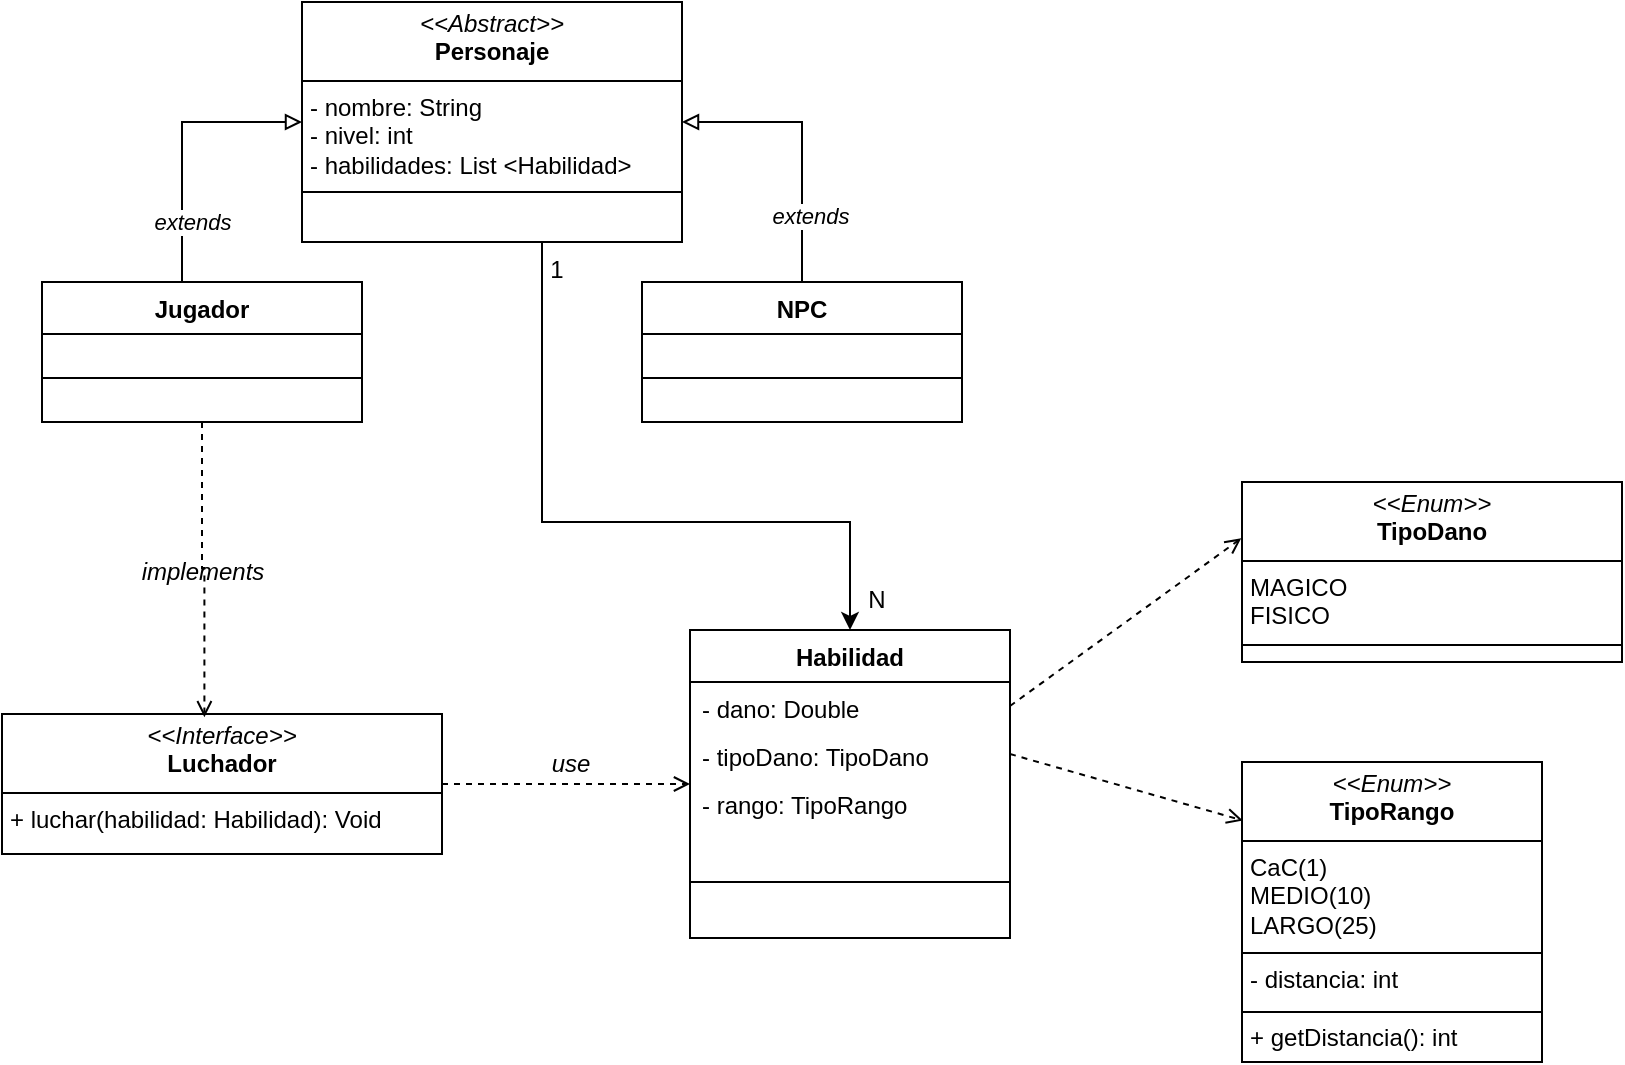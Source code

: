 <mxfile version="26.0.13">
  <diagram name="Página-1" id="aC1VVTU_bQ6BDycEGreB">
    <mxGraphModel grid="1" page="1" gridSize="10" guides="1" tooltips="1" connect="1" arrows="1" fold="1" pageScale="1" pageWidth="827" pageHeight="1169" math="0" shadow="0">
      <root>
        <mxCell id="0" />
        <mxCell id="1" parent="0" />
        <mxCell id="SNcfXB7Dtnq00n7pY2ju-29" style="edgeStyle=orthogonalEdgeStyle;rounded=0;orthogonalLoop=1;jettySize=auto;html=1;endArrow=block;endFill=0;" edge="1" parent="1" source="SNcfXB7Dtnq00n7pY2ju-7" target="SNcfXB7Dtnq00n7pY2ju-24">
          <mxGeometry relative="1" as="geometry">
            <Array as="points">
              <mxPoint x="80" y="160" />
            </Array>
          </mxGeometry>
        </mxCell>
        <mxCell id="aDYJrNWGPohI8FFVhQwB-7" value="&lt;i&gt;extends&lt;/i&gt;" style="edgeLabel;html=1;align=center;verticalAlign=middle;resizable=0;points=[];" connectable="0" vertex="1" parent="SNcfXB7Dtnq00n7pY2ju-29">
          <mxGeometry x="-0.422" relative="1" as="geometry">
            <mxPoint x="5" y="10" as="offset" />
          </mxGeometry>
        </mxCell>
        <mxCell id="SNcfXB7Dtnq00n7pY2ju-7" value="Jugador" style="swimlane;fontStyle=1;align=center;verticalAlign=top;childLayout=stackLayout;horizontal=1;startSize=26;horizontalStack=0;resizeParent=1;resizeParentMax=0;resizeLast=0;collapsible=1;marginBottom=0;whiteSpace=wrap;html=1;" vertex="1" parent="1">
          <mxGeometry x="10" y="240" width="160" height="70" as="geometry" />
        </mxCell>
        <mxCell id="SNcfXB7Dtnq00n7pY2ju-9" value="" style="line;strokeWidth=1;fillColor=none;align=left;verticalAlign=middle;spacingTop=-1;spacingLeft=3;spacingRight=3;rotatable=0;labelPosition=right;points=[];portConstraint=eastwest;strokeColor=inherit;" vertex="1" parent="SNcfXB7Dtnq00n7pY2ju-7">
          <mxGeometry y="26" width="160" height="44" as="geometry" />
        </mxCell>
        <mxCell id="aDYJrNWGPohI8FFVhQwB-1" style="edgeStyle=orthogonalEdgeStyle;rounded=0;orthogonalLoop=1;jettySize=auto;html=1;entryX=1;entryY=0.5;entryDx=0;entryDy=0;endArrow=block;endFill=0;" edge="1" parent="1" source="SNcfXB7Dtnq00n7pY2ju-11" target="SNcfXB7Dtnq00n7pY2ju-24">
          <mxGeometry relative="1" as="geometry" />
        </mxCell>
        <mxCell id="SNcfXB7Dtnq00n7pY2ju-11" value="NPC" style="swimlane;fontStyle=1;align=center;verticalAlign=top;childLayout=stackLayout;horizontal=1;startSize=26;horizontalStack=0;resizeParent=1;resizeParentMax=0;resizeLast=0;collapsible=1;marginBottom=0;whiteSpace=wrap;html=1;" vertex="1" parent="1">
          <mxGeometry x="310" y="240" width="160" height="70" as="geometry" />
        </mxCell>
        <mxCell id="SNcfXB7Dtnq00n7pY2ju-13" value="" style="line;strokeWidth=1;fillColor=none;align=left;verticalAlign=middle;spacingTop=-1;spacingLeft=3;spacingRight=3;rotatable=0;labelPosition=right;points=[];portConstraint=eastwest;strokeColor=inherit;" vertex="1" parent="SNcfXB7Dtnq00n7pY2ju-11">
          <mxGeometry y="26" width="160" height="44" as="geometry" />
        </mxCell>
        <mxCell id="aDYJrNWGPohI8FFVhQwB-18" style="edgeStyle=orthogonalEdgeStyle;rounded=0;orthogonalLoop=1;jettySize=auto;html=1;entryX=0.5;entryY=0;entryDx=0;entryDy=0;" edge="1" parent="1" source="SNcfXB7Dtnq00n7pY2ju-24" target="aDYJrNWGPohI8FFVhQwB-9">
          <mxGeometry relative="1" as="geometry">
            <Array as="points">
              <mxPoint x="260" y="360" />
              <mxPoint x="414" y="360" />
            </Array>
          </mxGeometry>
        </mxCell>
        <mxCell id="SNcfXB7Dtnq00n7pY2ju-24" value="&lt;p style=&quot;margin:0px;margin-top:4px;text-align:center;&quot;&gt;&lt;i&gt;&amp;lt;&amp;lt;Abstract&amp;gt;&amp;gt;&lt;/i&gt;&lt;br&gt;&lt;b&gt;Personaje&lt;/b&gt;&lt;/p&gt;&lt;hr style=&quot;border-style:solid;&quot; size=&quot;1&quot;&gt;&lt;p style=&quot;margin:0px;margin-left:4px;&quot;&gt;- nombre: String&lt;br&gt;- nivel: int&lt;/p&gt;&lt;p style=&quot;margin:0px;margin-left:4px;&quot;&gt;- habilidades: List &amp;lt;Habilidad&amp;gt;&lt;/p&gt;" style="verticalAlign=top;align=left;overflow=fill;html=1;whiteSpace=wrap;" vertex="1" parent="1">
          <mxGeometry x="140" y="100" width="190" height="120" as="geometry" />
        </mxCell>
        <mxCell id="aDYJrNWGPohI8FFVhQwB-14" style="edgeStyle=orthogonalEdgeStyle;rounded=0;orthogonalLoop=1;jettySize=auto;html=1;entryX=0;entryY=0.5;entryDx=0;entryDy=0;dashed=1;endArrow=open;endFill=0;" edge="1" parent="1" source="aDYJrNWGPohI8FFVhQwB-3" target="aDYJrNWGPohI8FFVhQwB-9">
          <mxGeometry relative="1" as="geometry" />
        </mxCell>
        <mxCell id="aDYJrNWGPohI8FFVhQwB-3" value="&lt;p style=&quot;margin:0px;margin-top:4px;text-align:center;&quot;&gt;&lt;i&gt;&amp;lt;&amp;lt;Interface&amp;gt;&amp;gt;&lt;/i&gt;&lt;br&gt;&lt;b&gt;Luchador&lt;/b&gt;&lt;/p&gt;&lt;hr size=&quot;1&quot; style=&quot;border-style:solid;&quot;&gt;&lt;p style=&quot;margin:0px;margin-left:4px;&quot;&gt;+ luchar(habilidad: Habilidad): Void&lt;br&gt;&lt;br&gt;&lt;/p&gt;" style="verticalAlign=top;align=left;overflow=fill;html=1;whiteSpace=wrap;" vertex="1" parent="1">
          <mxGeometry x="-10" y="456" width="220" height="70" as="geometry" />
        </mxCell>
        <mxCell id="aDYJrNWGPohI8FFVhQwB-8" value="&lt;i&gt;extends&lt;/i&gt;" style="edgeLabel;html=1;align=center;verticalAlign=middle;resizable=0;points=[];" connectable="0" vertex="1" parent="1">
          <mxGeometry x="394" y="206.8" as="geometry" />
        </mxCell>
        <mxCell id="aDYJrNWGPohI8FFVhQwB-23" style="rounded=0;orthogonalLoop=1;jettySize=auto;html=1;dashed=1;endArrow=open;endFill=0;exitX=1;exitY=0.5;exitDx=0;exitDy=0;entryX=-0.002;entryY=0.313;entryDx=0;entryDy=0;entryPerimeter=0;" edge="1" parent="1" source="aDYJrNWGPohI8FFVhQwB-10" target="aDYJrNWGPohI8FFVhQwB-13">
          <mxGeometry relative="1" as="geometry" />
        </mxCell>
        <mxCell id="aDYJrNWGPohI8FFVhQwB-24" style="rounded=0;orthogonalLoop=1;jettySize=auto;html=1;dashed=1;endArrow=open;endFill=0;entryX=0.003;entryY=0.195;entryDx=0;entryDy=0;entryPerimeter=0;exitX=1;exitY=0.5;exitDx=0;exitDy=0;" edge="1" parent="1" source="aDYJrNWGPohI8FFVhQwB-16" target="aDYJrNWGPohI8FFVhQwB-17">
          <mxGeometry relative="1" as="geometry" />
        </mxCell>
        <mxCell id="aDYJrNWGPohI8FFVhQwB-9" value="Habilidad" style="swimlane;fontStyle=1;align=center;verticalAlign=top;childLayout=stackLayout;horizontal=1;startSize=26;horizontalStack=0;resizeParent=1;resizeParentMax=0;resizeLast=0;collapsible=1;marginBottom=0;whiteSpace=wrap;html=1;" vertex="1" parent="1">
          <mxGeometry x="334" y="414" width="160" height="154" as="geometry" />
        </mxCell>
        <mxCell id="aDYJrNWGPohI8FFVhQwB-10" value="- dano: Double" style="text;strokeColor=none;fillColor=none;align=left;verticalAlign=top;spacingLeft=4;spacingRight=4;overflow=hidden;rotatable=0;points=[[0,0.5],[1,0.5]];portConstraint=eastwest;whiteSpace=wrap;html=1;" vertex="1" parent="aDYJrNWGPohI8FFVhQwB-9">
          <mxGeometry y="26" width="160" height="24" as="geometry" />
        </mxCell>
        <mxCell id="aDYJrNWGPohI8FFVhQwB-16" value="- tipoDano: TipoDano" style="text;strokeColor=none;fillColor=none;align=left;verticalAlign=top;spacingLeft=4;spacingRight=4;overflow=hidden;rotatable=0;points=[[0,0.5],[1,0.5]];portConstraint=eastwest;whiteSpace=wrap;html=1;" vertex="1" parent="aDYJrNWGPohI8FFVhQwB-9">
          <mxGeometry y="50" width="160" height="24" as="geometry" />
        </mxCell>
        <mxCell id="aDYJrNWGPohI8FFVhQwB-31" value="- rango: TipoRango" style="text;strokeColor=none;fillColor=none;align=left;verticalAlign=top;spacingLeft=4;spacingRight=4;overflow=hidden;rotatable=0;points=[[0,0.5],[1,0.5]];portConstraint=eastwest;whiteSpace=wrap;html=1;" vertex="1" parent="aDYJrNWGPohI8FFVhQwB-9">
          <mxGeometry y="74" width="160" height="24" as="geometry" />
        </mxCell>
        <mxCell id="aDYJrNWGPohI8FFVhQwB-11" value="" style="line;strokeWidth=1;fillColor=none;align=left;verticalAlign=middle;spacingTop=-1;spacingLeft=3;spacingRight=3;rotatable=0;labelPosition=right;points=[];portConstraint=eastwest;strokeColor=inherit;" vertex="1" parent="aDYJrNWGPohI8FFVhQwB-9">
          <mxGeometry y="98" width="160" height="56" as="geometry" />
        </mxCell>
        <mxCell id="aDYJrNWGPohI8FFVhQwB-13" value="&lt;p style=&quot;margin:0px;margin-top:4px;text-align:center;&quot;&gt;&lt;i&gt;&amp;lt;&amp;lt;Enum&amp;gt;&amp;gt;&lt;/i&gt;&lt;br&gt;&lt;b&gt;TipoDano&lt;/b&gt;&lt;/p&gt;&lt;hr size=&quot;1&quot; style=&quot;border-style:solid;&quot;&gt;&lt;p style=&quot;margin:0px;margin-left:4px;&quot;&gt;MAGICO&lt;br&gt;FISICO&lt;/p&gt;&lt;hr size=&quot;1&quot; style=&quot;border-style:solid;&quot;&gt;&lt;p style=&quot;margin:0px;margin-left:4px;&quot;&gt;&lt;br&gt;&lt;/p&gt;" style="verticalAlign=top;align=left;overflow=fill;html=1;whiteSpace=wrap;" vertex="1" parent="1">
          <mxGeometry x="610" y="340" width="190" height="90" as="geometry" />
        </mxCell>
        <mxCell id="aDYJrNWGPohI8FFVhQwB-15" value="&lt;i&gt;use&lt;/i&gt;" style="text;html=1;align=center;verticalAlign=middle;resizable=0;points=[];autosize=1;strokeColor=none;fillColor=none;" vertex="1" parent="1">
          <mxGeometry x="254" y="466" width="40" height="30" as="geometry" />
        </mxCell>
        <mxCell id="aDYJrNWGPohI8FFVhQwB-17" value="&lt;p style=&quot;margin:0px;margin-top:4px;text-align:center;&quot;&gt;&lt;i&gt;&amp;lt;&amp;lt;Enum&amp;gt;&amp;gt;&lt;/i&gt;&lt;br&gt;&lt;b&gt;TipoRango&lt;/b&gt;&lt;/p&gt;&lt;hr size=&quot;1&quot; style=&quot;border-style:solid;&quot;&gt;&lt;p style=&quot;margin:0px;margin-left:4px;&quot;&gt;CaC(1)&lt;/p&gt;&lt;p style=&quot;margin:0px;margin-left:4px;&quot;&gt;MEDIO(10)&lt;/p&gt;&lt;p style=&quot;margin:0px;margin-left:4px;&quot;&gt;LARGO(25)&lt;/p&gt;&lt;hr size=&quot;1&quot; style=&quot;border-style:solid;&quot;&gt;&lt;p style=&quot;margin:0px;margin-left:4px;&quot;&gt;- distancia: int&lt;/p&gt;&lt;p style=&quot;margin:0px;margin-left:4px;&quot;&gt;&lt;br&gt;&lt;/p&gt;&lt;p style=&quot;margin:0px;margin-left:4px;&quot;&gt;+ getDistancia(): int&amp;nbsp;&lt;/p&gt;&lt;p style=&quot;margin:0px;margin-left:4px;&quot;&gt;&lt;br&gt;&lt;/p&gt;" style="verticalAlign=top;align=left;overflow=fill;html=1;whiteSpace=wrap;" vertex="1" parent="1">
          <mxGeometry x="610" y="480" width="150" height="150" as="geometry" />
        </mxCell>
        <mxCell id="aDYJrNWGPohI8FFVhQwB-19" value="N" style="text;html=1;align=center;verticalAlign=middle;resizable=0;points=[];autosize=1;strokeColor=none;fillColor=none;" vertex="1" parent="1">
          <mxGeometry x="412" y="384" width="30" height="30" as="geometry" />
        </mxCell>
        <mxCell id="aDYJrNWGPohI8FFVhQwB-20" value="1" style="text;html=1;align=center;verticalAlign=middle;resizable=0;points=[];autosize=1;strokeColor=none;fillColor=none;" vertex="1" parent="1">
          <mxGeometry x="252" y="219" width="30" height="30" as="geometry" />
        </mxCell>
        <mxCell id="aDYJrNWGPohI8FFVhQwB-33" value="" style="line;strokeWidth=1;rotatable=0;dashed=0;labelPosition=right;align=left;verticalAlign=middle;spacingTop=0;spacingLeft=6;points=[];portConstraint=eastwest;" vertex="1" parent="1">
          <mxGeometry x="610" y="600" width="150" height="10" as="geometry" />
        </mxCell>
        <mxCell id="aDYJrNWGPohI8FFVhQwB-6" value="&lt;i&gt;implements&lt;/i&gt;" style="text;html=1;align=center;verticalAlign=middle;resizable=0;points=[];autosize=1;strokeColor=none;fillColor=none;" vertex="1" parent="1">
          <mxGeometry x="50" y="370" width="80" height="30" as="geometry" />
        </mxCell>
        <mxCell id="aDYJrNWGPohI8FFVhQwB-35" value="" style="line;strokeWidth=1;rotatable=0;dashed=0;labelPosition=right;align=left;verticalAlign=middle;spacingTop=0;spacingLeft=6;points=[];portConstraint=eastwest;" vertex="1" parent="1">
          <mxGeometry x="140" y="190" width="190" height="10" as="geometry" />
        </mxCell>
        <mxCell id="aDYJrNWGPohI8FFVhQwB-36" style="edgeStyle=orthogonalEdgeStyle;rounded=0;orthogonalLoop=1;jettySize=auto;html=1;entryX=0.46;entryY=0.023;entryDx=0;entryDy=0;entryPerimeter=0;dashed=1;endArrow=open;endFill=0;" edge="1" parent="1" source="SNcfXB7Dtnq00n7pY2ju-7" target="aDYJrNWGPohI8FFVhQwB-3">
          <mxGeometry relative="1" as="geometry" />
        </mxCell>
      </root>
    </mxGraphModel>
  </diagram>
</mxfile>
